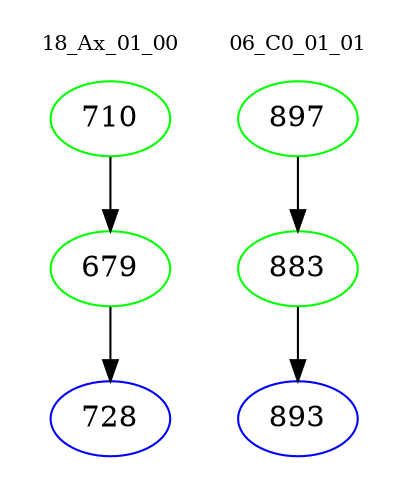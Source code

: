 digraph{
subgraph cluster_0 {
color = white
label = "18_Ax_01_00";
fontsize=10;
T0_710 [label="710", color="green"]
T0_710 -> T0_679 [color="black"]
T0_679 [label="679", color="green"]
T0_679 -> T0_728 [color="black"]
T0_728 [label="728", color="blue"]
}
subgraph cluster_1 {
color = white
label = "06_C0_01_01";
fontsize=10;
T1_897 [label="897", color="green"]
T1_897 -> T1_883 [color="black"]
T1_883 [label="883", color="green"]
T1_883 -> T1_893 [color="black"]
T1_893 [label="893", color="blue"]
}
}
